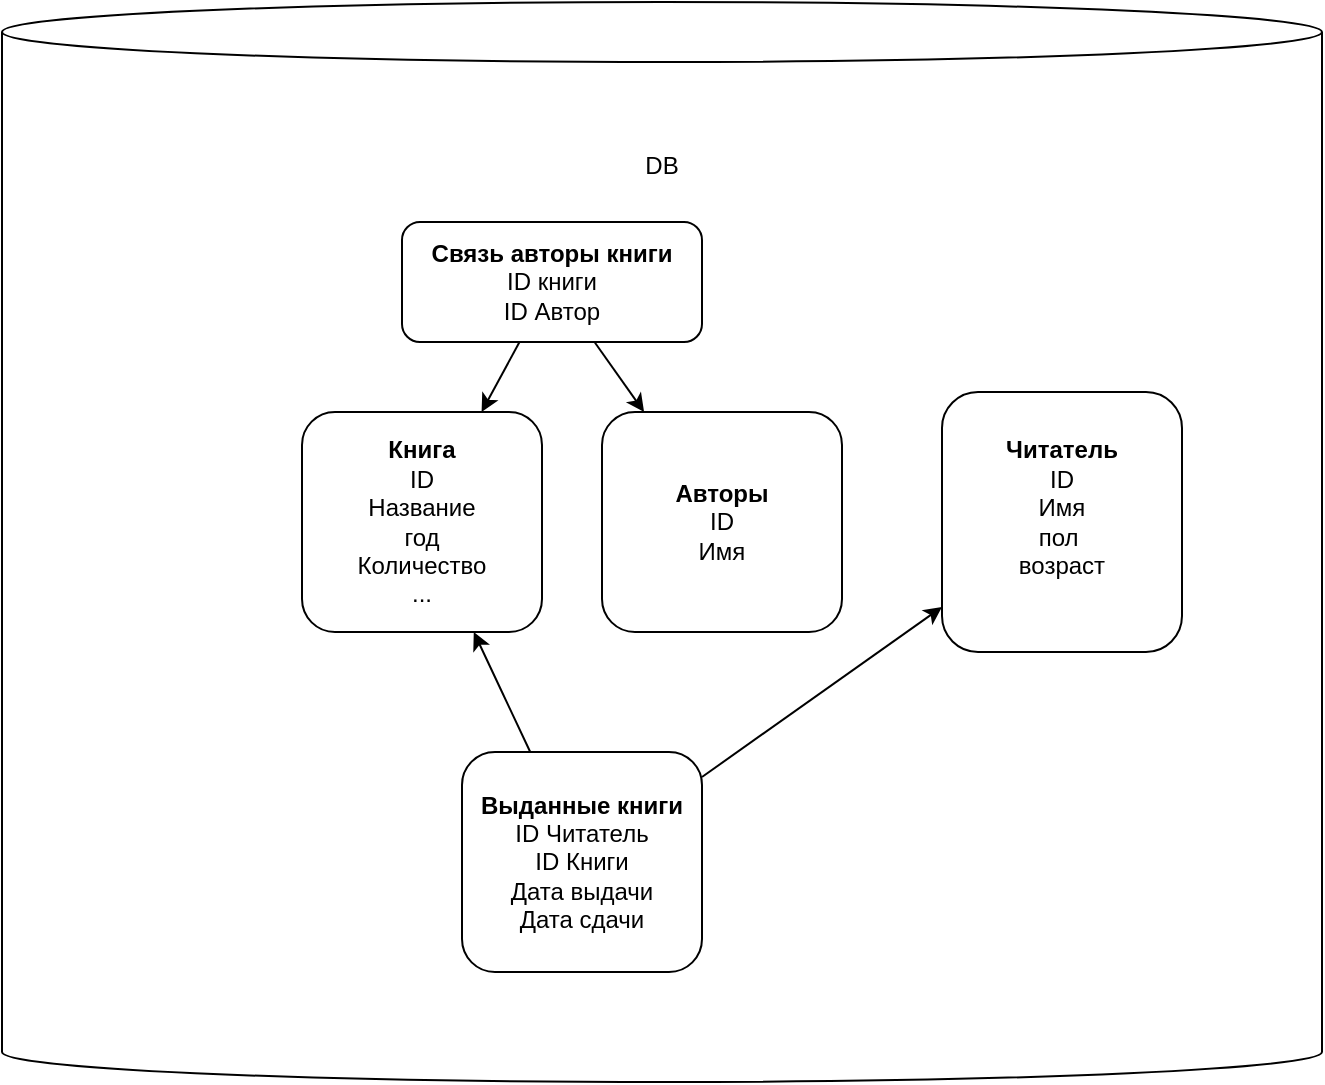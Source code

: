 <mxfile version="24.6.2" type="device">
  <diagram name="Страница — 1" id="cYNarqVfThhQre57O2x1">
    <mxGraphModel dx="1674" dy="746" grid="1" gridSize="10" guides="1" tooltips="1" connect="1" arrows="1" fold="1" page="1" pageScale="1" pageWidth="827" pageHeight="1169" math="0" shadow="0">
      <root>
        <mxCell id="0" />
        <mxCell id="1" parent="0" />
        <mxCell id="nMPOv5_x7EnpYe-xZ0Xz-5" value="DB&lt;div&gt;&lt;br&gt;&lt;/div&gt;&lt;div&gt;&lt;br&gt;&lt;/div&gt;&lt;div&gt;&lt;br&gt;&lt;/div&gt;&lt;div&gt;&lt;br&gt;&lt;/div&gt;&lt;div&gt;&lt;br&gt;&lt;/div&gt;&lt;div&gt;&lt;br&gt;&lt;/div&gt;&lt;div&gt;&lt;br&gt;&lt;/div&gt;&lt;div&gt;&lt;br&gt;&lt;/div&gt;&lt;div&gt;&lt;br&gt;&lt;/div&gt;&lt;div&gt;&lt;br&gt;&lt;/div&gt;&lt;div&gt;&lt;br&gt;&lt;/div&gt;&lt;div&gt;&lt;br&gt;&lt;/div&gt;&lt;div&gt;&lt;br&gt;&lt;/div&gt;&lt;div&gt;&lt;br&gt;&lt;/div&gt;&lt;div&gt;&lt;br&gt;&lt;/div&gt;&lt;div&gt;&lt;br&gt;&lt;/div&gt;&lt;div&gt;&lt;br&gt;&lt;/div&gt;&lt;div&gt;&lt;br&gt;&lt;/div&gt;&lt;div&gt;&lt;br&gt;&lt;/div&gt;&lt;div&gt;&lt;br&gt;&lt;/div&gt;&lt;div&gt;&lt;br&gt;&lt;/div&gt;&lt;div&gt;&lt;br&gt;&lt;/div&gt;&lt;div&gt;&lt;br&gt;&lt;/div&gt;&lt;div&gt;&lt;br&gt;&lt;/div&gt;&lt;div&gt;&lt;br&gt;&lt;/div&gt;&lt;div&gt;&lt;br&gt;&lt;/div&gt;&lt;div&gt;&lt;br&gt;&lt;/div&gt;&lt;div&gt;&lt;br&gt;&lt;/div&gt;" style="shape=cylinder3;whiteSpace=wrap;html=1;boundedLbl=1;backgroundOutline=1;size=15;" vertex="1" parent="1">
          <mxGeometry x="70" y="80" width="660" height="540" as="geometry" />
        </mxCell>
        <mxCell id="nMPOv5_x7EnpYe-xZ0Xz-6" value="&lt;b&gt;Книга&lt;/b&gt;&lt;div&gt;ID&lt;/div&gt;&lt;div&gt;&lt;span style=&quot;background-color: initial;&quot;&gt;Название&lt;/span&gt;&lt;br&gt;&lt;/div&gt;&lt;div&gt;год&lt;/div&gt;&lt;div&gt;Количество&lt;/div&gt;&lt;div&gt;...&lt;/div&gt;" style="rounded=1;whiteSpace=wrap;html=1;" vertex="1" parent="1">
          <mxGeometry x="220" y="285" width="120" height="110" as="geometry" />
        </mxCell>
        <mxCell id="nMPOv5_x7EnpYe-xZ0Xz-8" value="&lt;b&gt;Авторы&lt;/b&gt;&lt;div&gt;ID&lt;/div&gt;&lt;div&gt;Имя&lt;/div&gt;" style="rounded=1;whiteSpace=wrap;html=1;" vertex="1" parent="1">
          <mxGeometry x="370" y="285" width="120" height="110" as="geometry" />
        </mxCell>
        <mxCell id="nMPOv5_x7EnpYe-xZ0Xz-9" value="&lt;b&gt;Читатель&lt;/b&gt;&lt;div&gt;ID&lt;br&gt;&lt;div&gt;Имя&lt;/div&gt;&lt;div&gt;пол&amp;nbsp;&lt;/div&gt;&lt;div&gt;возраст&lt;/div&gt;&lt;/div&gt;&lt;div&gt;&lt;br&gt;&lt;/div&gt;" style="rounded=1;whiteSpace=wrap;html=1;" vertex="1" parent="1">
          <mxGeometry x="540" y="275" width="120" height="130" as="geometry" />
        </mxCell>
        <mxCell id="nMPOv5_x7EnpYe-xZ0Xz-11" value="&lt;b&gt;Выданные книги&lt;/b&gt;&lt;div&gt;ID Читатель&lt;/div&gt;&lt;div&gt;ID Книги&lt;/div&gt;&lt;div&gt;Дата выдачи&lt;/div&gt;&lt;div&gt;Дата сдачи&lt;/div&gt;" style="rounded=1;whiteSpace=wrap;html=1;" vertex="1" parent="1">
          <mxGeometry x="300" y="455" width="120" height="110" as="geometry" />
        </mxCell>
        <mxCell id="nMPOv5_x7EnpYe-xZ0Xz-12" value="" style="endArrow=classic;html=1;strokeWidth=1;rounded=0;" edge="1" parent="1" source="nMPOv5_x7EnpYe-xZ0Xz-11" target="nMPOv5_x7EnpYe-xZ0Xz-6">
          <mxGeometry width="50" height="50" relative="1" as="geometry">
            <mxPoint x="260" y="455" as="sourcePoint" />
            <mxPoint x="310" y="405" as="targetPoint" />
            <Array as="points">
              <mxPoint x="320" y="425" />
            </Array>
          </mxGeometry>
        </mxCell>
        <mxCell id="nMPOv5_x7EnpYe-xZ0Xz-13" value="" style="endArrow=classic;html=1;strokeWidth=1;rounded=0;" edge="1" parent="1" source="nMPOv5_x7EnpYe-xZ0Xz-11" target="nMPOv5_x7EnpYe-xZ0Xz-9">
          <mxGeometry width="50" height="50" relative="1" as="geometry">
            <mxPoint x="510" y="475" as="sourcePoint" />
            <mxPoint x="560" y="425" as="targetPoint" />
          </mxGeometry>
        </mxCell>
        <mxCell id="nMPOv5_x7EnpYe-xZ0Xz-15" value="&lt;b&gt;Связь авторы книги&lt;/b&gt;&lt;div&gt;ID книги&lt;/div&gt;&lt;div&gt;ID Автор&lt;/div&gt;" style="rounded=1;whiteSpace=wrap;html=1;" vertex="1" parent="1">
          <mxGeometry x="270" y="190" width="150" height="60" as="geometry" />
        </mxCell>
        <mxCell id="nMPOv5_x7EnpYe-xZ0Xz-16" value="" style="endArrow=classic;html=1;rounded=0;" edge="1" parent="1" source="nMPOv5_x7EnpYe-xZ0Xz-15" target="nMPOv5_x7EnpYe-xZ0Xz-6">
          <mxGeometry width="50" height="50" relative="1" as="geometry">
            <mxPoint x="210" y="285" as="sourcePoint" />
            <mxPoint x="260" y="235" as="targetPoint" />
          </mxGeometry>
        </mxCell>
        <mxCell id="nMPOv5_x7EnpYe-xZ0Xz-17" value="" style="endArrow=classic;html=1;rounded=0;" edge="1" parent="1" source="nMPOv5_x7EnpYe-xZ0Xz-15" target="nMPOv5_x7EnpYe-xZ0Xz-8">
          <mxGeometry width="50" height="50" relative="1" as="geometry">
            <mxPoint x="190" y="305" as="sourcePoint" />
            <mxPoint x="240" y="255" as="targetPoint" />
          </mxGeometry>
        </mxCell>
      </root>
    </mxGraphModel>
  </diagram>
</mxfile>

